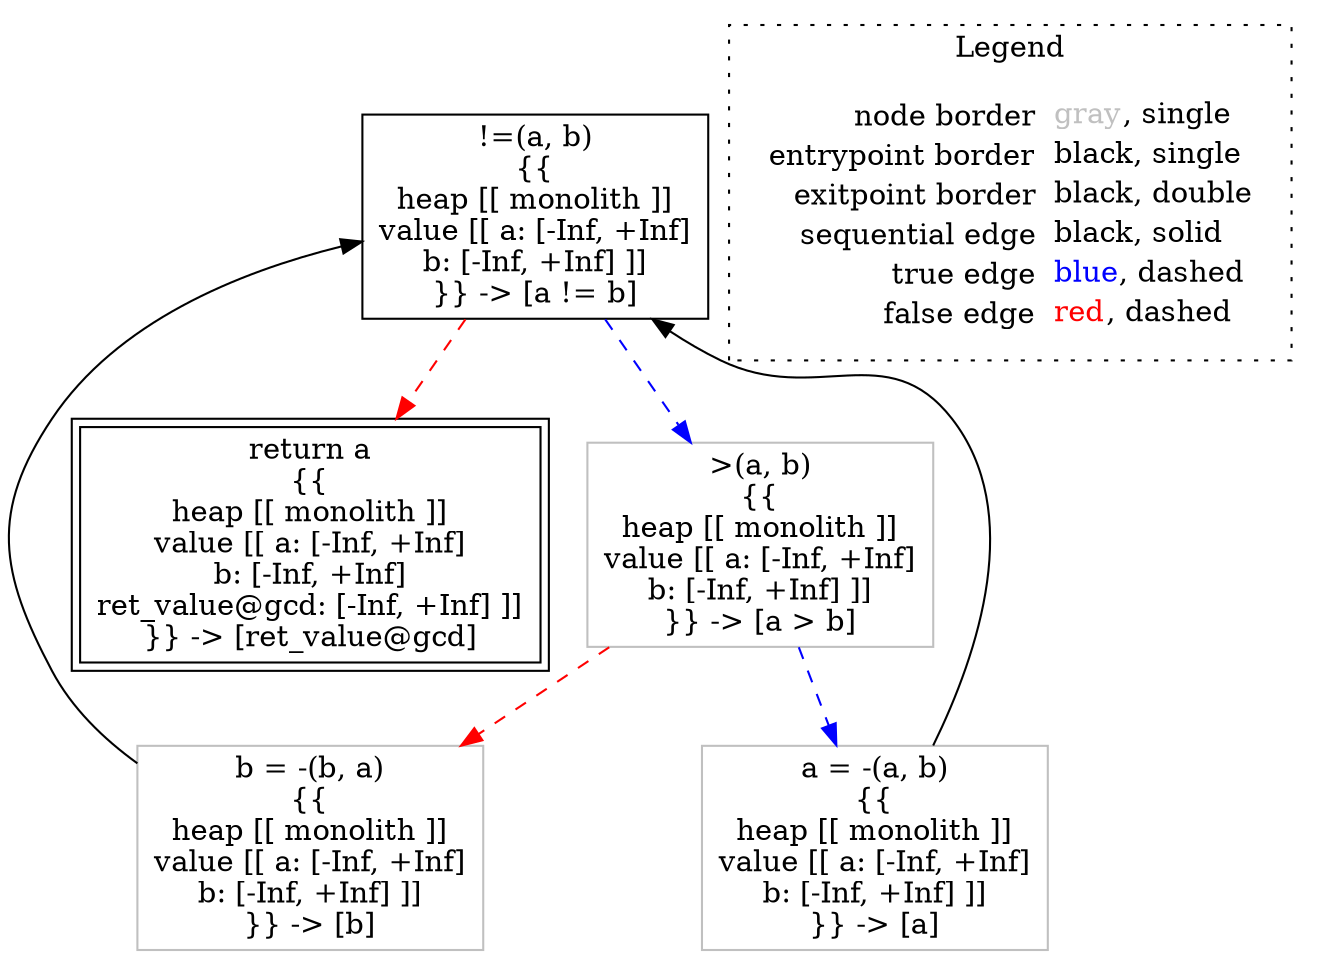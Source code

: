 digraph {
	"node0" [shape="rect",color="black",label=<!=(a, b)<BR/>{{<BR/>heap [[ monolith ]]<BR/>value [[ a: [-Inf, +Inf]<BR/>b: [-Inf, +Inf] ]]<BR/>}} -&gt; [a != b]>];
	"node1" [shape="rect",color="gray",label=<&gt;(a, b)<BR/>{{<BR/>heap [[ monolith ]]<BR/>value [[ a: [-Inf, +Inf]<BR/>b: [-Inf, +Inf] ]]<BR/>}} -&gt; [a &gt; b]>];
	"node2" [shape="rect",color="black",peripheries="2",label=<return a<BR/>{{<BR/>heap [[ monolith ]]<BR/>value [[ a: [-Inf, +Inf]<BR/>b: [-Inf, +Inf]<BR/>ret_value@gcd: [-Inf, +Inf] ]]<BR/>}} -&gt; [ret_value@gcd]>];
	"node3" [shape="rect",color="gray",label=<b = -(b, a)<BR/>{{<BR/>heap [[ monolith ]]<BR/>value [[ a: [-Inf, +Inf]<BR/>b: [-Inf, +Inf] ]]<BR/>}} -&gt; [b]>];
	"node4" [shape="rect",color="gray",label=<a = -(a, b)<BR/>{{<BR/>heap [[ monolith ]]<BR/>value [[ a: [-Inf, +Inf]<BR/>b: [-Inf, +Inf] ]]<BR/>}} -&gt; [a]>];
	"node0" -> "node1" [color="blue",style="dashed"];
	"node0" -> "node2" [color="red",style="dashed"];
	"node1" -> "node3" [color="red",style="dashed"];
	"node1" -> "node4" [color="blue",style="dashed"];
	"node3" -> "node0" [color="black"];
	"node4" -> "node0" [color="black"];
subgraph cluster_legend {
	label="Legend";
	style=dotted;
	node [shape=plaintext];
	"legend" [label=<<table border="0" cellpadding="2" cellspacing="0" cellborder="0"><tr><td align="right">node border&nbsp;</td><td align="left"><font color="gray">gray</font>, single</td></tr><tr><td align="right">entrypoint border&nbsp;</td><td align="left"><font color="black">black</font>, single</td></tr><tr><td align="right">exitpoint border&nbsp;</td><td align="left"><font color="black">black</font>, double</td></tr><tr><td align="right">sequential edge&nbsp;</td><td align="left"><font color="black">black</font>, solid</td></tr><tr><td align="right">true edge&nbsp;</td><td align="left"><font color="blue">blue</font>, dashed</td></tr><tr><td align="right">false edge&nbsp;</td><td align="left"><font color="red">red</font>, dashed</td></tr></table>>];
}

}
